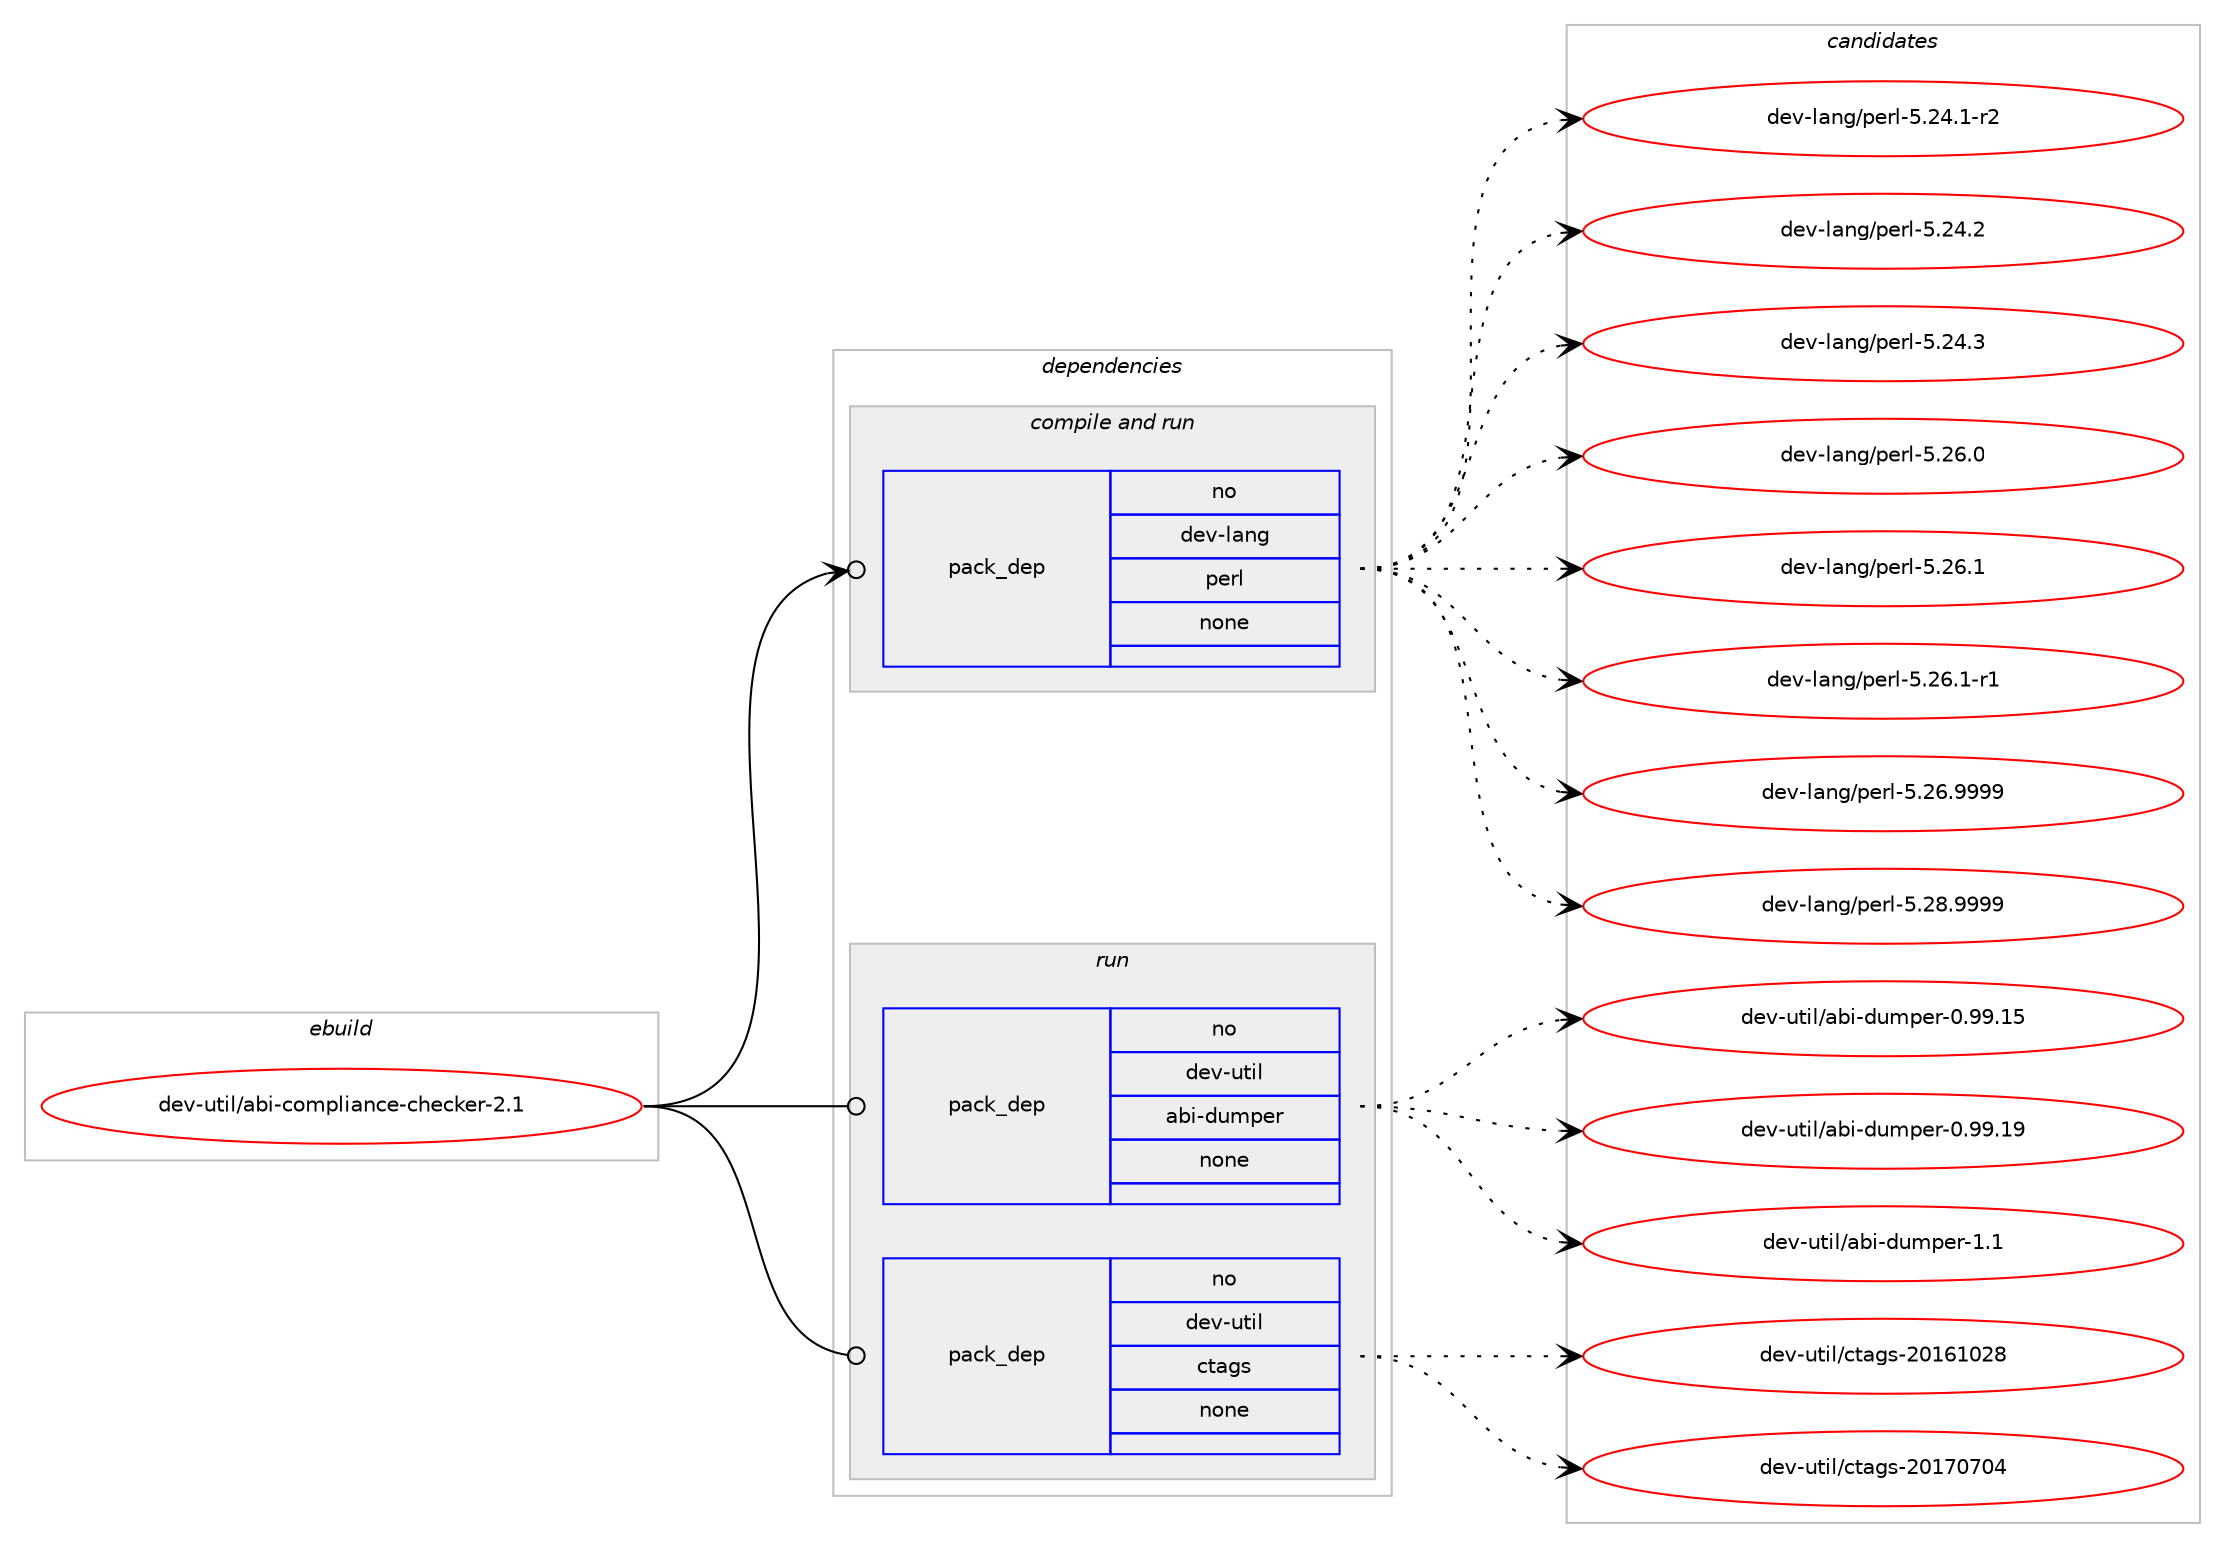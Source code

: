 digraph prolog {

# *************
# Graph options
# *************

newrank=true;
concentrate=true;
compound=true;
graph [rankdir=LR,fontname=Helvetica,fontsize=10,ranksep=1.5];#, ranksep=2.5, nodesep=0.2];
edge  [arrowhead=vee];
node  [fontname=Helvetica,fontsize=10];

# **********
# The ebuild
# **********

subgraph cluster_leftcol {
color=gray;
rank=same;
label=<<i>ebuild</i>>;
id [label="dev-util/abi-compliance-checker-2.1", color=red, width=4, href="../dev-util/abi-compliance-checker-2.1.svg"];
}

# ****************
# The dependencies
# ****************

subgraph cluster_midcol {
color=gray;
label=<<i>dependencies</i>>;
subgraph cluster_compile {
fillcolor="#eeeeee";
style=filled;
label=<<i>compile</i>>;
}
subgraph cluster_compileandrun {
fillcolor="#eeeeee";
style=filled;
label=<<i>compile and run</i>>;
subgraph pack199897 {
dependency281258 [label=<<TABLE BORDER="0" CELLBORDER="1" CELLSPACING="0" CELLPADDING="4" WIDTH="220"><TR><TD ROWSPAN="6" CELLPADDING="30">pack_dep</TD></TR><TR><TD WIDTH="110">no</TD></TR><TR><TD>dev-lang</TD></TR><TR><TD>perl</TD></TR><TR><TD>none</TD></TR><TR><TD></TD></TR></TABLE>>, shape=none, color=blue];
}
id:e -> dependency281258:w [weight=20,style="solid",arrowhead="odotvee"];
}
subgraph cluster_run {
fillcolor="#eeeeee";
style=filled;
label=<<i>run</i>>;
subgraph pack199898 {
dependency281259 [label=<<TABLE BORDER="0" CELLBORDER="1" CELLSPACING="0" CELLPADDING="4" WIDTH="220"><TR><TD ROWSPAN="6" CELLPADDING="30">pack_dep</TD></TR><TR><TD WIDTH="110">no</TD></TR><TR><TD>dev-util</TD></TR><TR><TD>abi-dumper</TD></TR><TR><TD>none</TD></TR><TR><TD></TD></TR></TABLE>>, shape=none, color=blue];
}
id:e -> dependency281259:w [weight=20,style="solid",arrowhead="odot"];
subgraph pack199899 {
dependency281260 [label=<<TABLE BORDER="0" CELLBORDER="1" CELLSPACING="0" CELLPADDING="4" WIDTH="220"><TR><TD ROWSPAN="6" CELLPADDING="30">pack_dep</TD></TR><TR><TD WIDTH="110">no</TD></TR><TR><TD>dev-util</TD></TR><TR><TD>ctags</TD></TR><TR><TD>none</TD></TR><TR><TD></TD></TR></TABLE>>, shape=none, color=blue];
}
id:e -> dependency281260:w [weight=20,style="solid",arrowhead="odot"];
}
}

# **************
# The candidates
# **************

subgraph cluster_choices {
rank=same;
color=gray;
label=<<i>candidates</i>>;

subgraph choice199897 {
color=black;
nodesep=1;
choice100101118451089711010347112101114108455346505246494511450 [label="dev-lang/perl-5.24.1-r2", color=red, width=4,href="../dev-lang/perl-5.24.1-r2.svg"];
choice10010111845108971101034711210111410845534650524650 [label="dev-lang/perl-5.24.2", color=red, width=4,href="../dev-lang/perl-5.24.2.svg"];
choice10010111845108971101034711210111410845534650524651 [label="dev-lang/perl-5.24.3", color=red, width=4,href="../dev-lang/perl-5.24.3.svg"];
choice10010111845108971101034711210111410845534650544648 [label="dev-lang/perl-5.26.0", color=red, width=4,href="../dev-lang/perl-5.26.0.svg"];
choice10010111845108971101034711210111410845534650544649 [label="dev-lang/perl-5.26.1", color=red, width=4,href="../dev-lang/perl-5.26.1.svg"];
choice100101118451089711010347112101114108455346505446494511449 [label="dev-lang/perl-5.26.1-r1", color=red, width=4,href="../dev-lang/perl-5.26.1-r1.svg"];
choice10010111845108971101034711210111410845534650544657575757 [label="dev-lang/perl-5.26.9999", color=red, width=4,href="../dev-lang/perl-5.26.9999.svg"];
choice10010111845108971101034711210111410845534650564657575757 [label="dev-lang/perl-5.28.9999", color=red, width=4,href="../dev-lang/perl-5.28.9999.svg"];
dependency281258:e -> choice100101118451089711010347112101114108455346505246494511450:w [style=dotted,weight="100"];
dependency281258:e -> choice10010111845108971101034711210111410845534650524650:w [style=dotted,weight="100"];
dependency281258:e -> choice10010111845108971101034711210111410845534650524651:w [style=dotted,weight="100"];
dependency281258:e -> choice10010111845108971101034711210111410845534650544648:w [style=dotted,weight="100"];
dependency281258:e -> choice10010111845108971101034711210111410845534650544649:w [style=dotted,weight="100"];
dependency281258:e -> choice100101118451089711010347112101114108455346505446494511449:w [style=dotted,weight="100"];
dependency281258:e -> choice10010111845108971101034711210111410845534650544657575757:w [style=dotted,weight="100"];
dependency281258:e -> choice10010111845108971101034711210111410845534650564657575757:w [style=dotted,weight="100"];
}
subgraph choice199898 {
color=black;
nodesep=1;
choice10010111845117116105108479798105451001171091121011144548465757464953 [label="dev-util/abi-dumper-0.99.15", color=red, width=4,href="../dev-util/abi-dumper-0.99.15.svg"];
choice10010111845117116105108479798105451001171091121011144548465757464957 [label="dev-util/abi-dumper-0.99.19", color=red, width=4,href="../dev-util/abi-dumper-0.99.19.svg"];
choice100101118451171161051084797981054510011710911210111445494649 [label="dev-util/abi-dumper-1.1", color=red, width=4,href="../dev-util/abi-dumper-1.1.svg"];
dependency281259:e -> choice10010111845117116105108479798105451001171091121011144548465757464953:w [style=dotted,weight="100"];
dependency281259:e -> choice10010111845117116105108479798105451001171091121011144548465757464957:w [style=dotted,weight="100"];
dependency281259:e -> choice100101118451171161051084797981054510011710911210111445494649:w [style=dotted,weight="100"];
}
subgraph choice199899 {
color=black;
nodesep=1;
choice10010111845117116105108479911697103115455048495449485056 [label="dev-util/ctags-20161028", color=red, width=4,href="../dev-util/ctags-20161028.svg"];
choice10010111845117116105108479911697103115455048495548554852 [label="dev-util/ctags-20170704", color=red, width=4,href="../dev-util/ctags-20170704.svg"];
dependency281260:e -> choice10010111845117116105108479911697103115455048495449485056:w [style=dotted,weight="100"];
dependency281260:e -> choice10010111845117116105108479911697103115455048495548554852:w [style=dotted,weight="100"];
}
}

}
